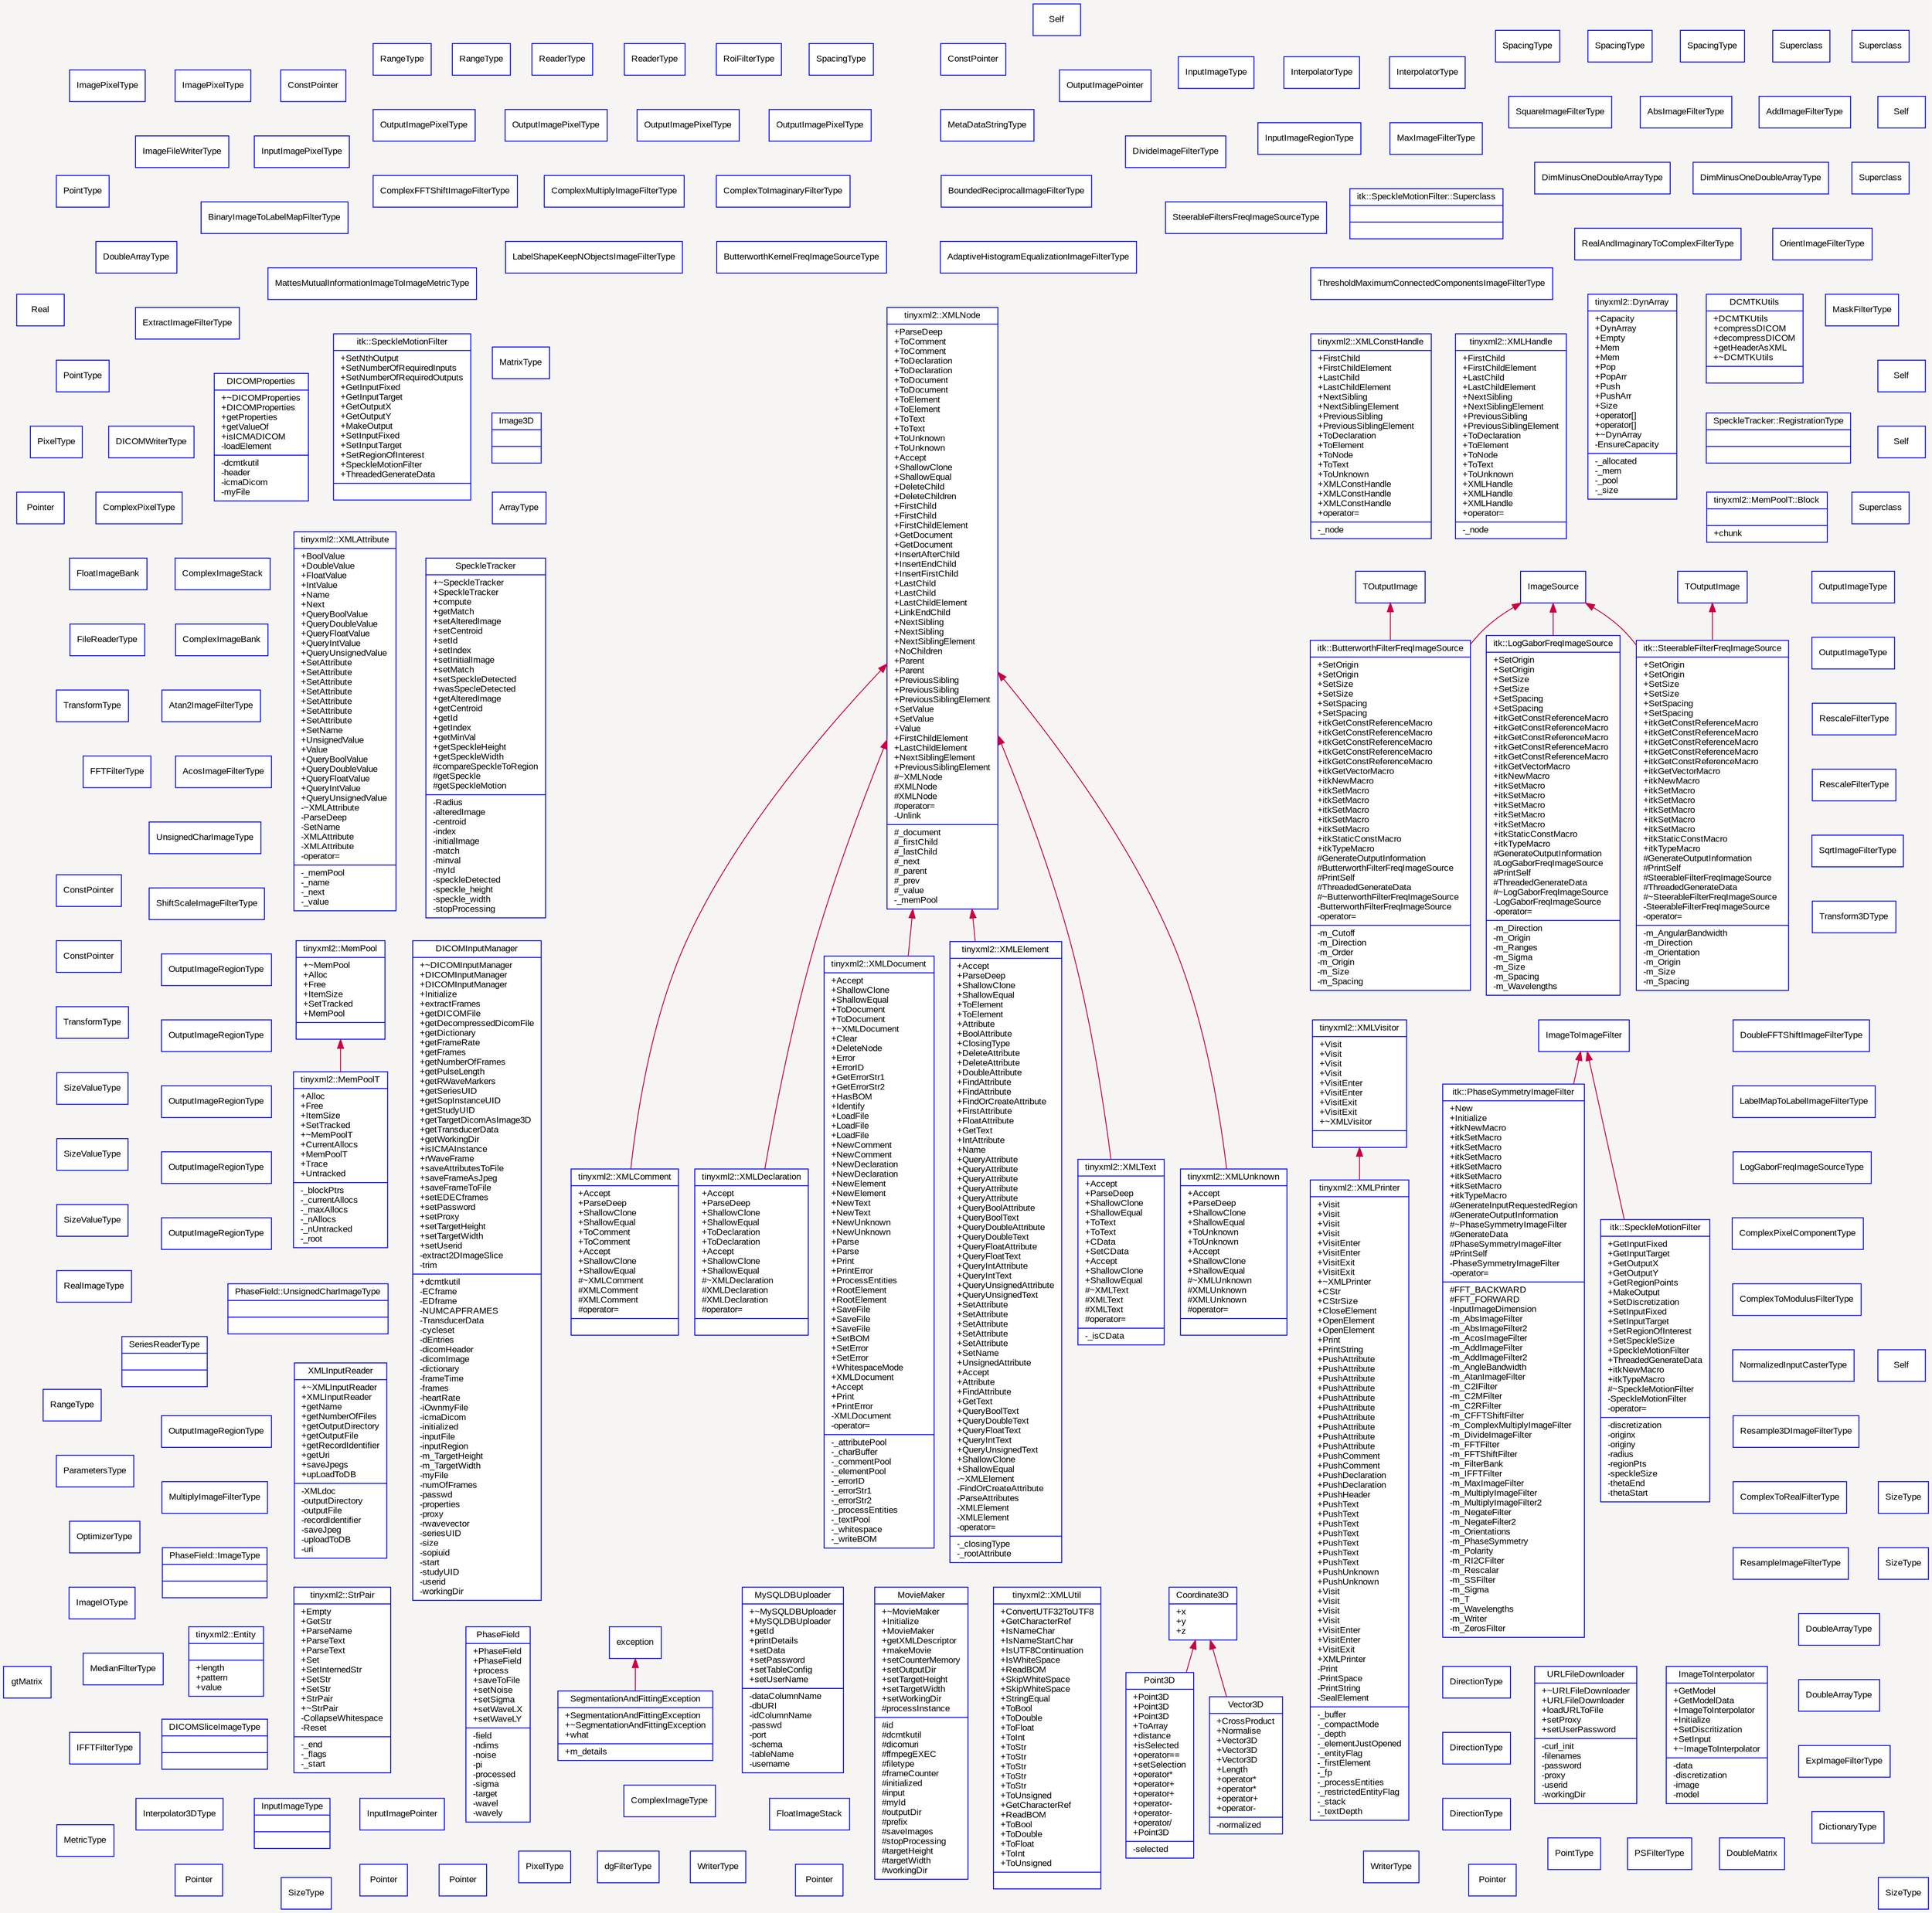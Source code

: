 digraph "" {
  graph [packmode="graph", bgcolor="#F7F5F3", fontname="Arial", fontsize="10", rankdir="BT", concentrate="true", label=""];
  node [shape="polygon", fontcolor="black", style="filled", fontname="Arial", fontsize="10", color="blue", label="", fillcolor="white", sides="4"];
  edge [fontname="Arial", fontsize="10", color="#CC0044", label=""];
  graph [bgcolor="#F7F5F3"];
  __N1 [shape="record", label="AbsImageFilterType"];
  __N2 [shape="record", label="AcosImageFilterType"];
  __N3 [shape="record", label="AdaptiveHistogramEqualizationImageFilterType"];
  __N4 [shape="record", label="AddImageFilterType"];
  __N5 [shape="record", label="ArrayType"];
  __N6 [shape="record", label="Atan2ImageFilterType"];
  __N7 [shape="record", label="BinaryImageToLabelMapFilterType"];
  __N8 [shape="record", label="{tinyxml2::MemPoolT::Block||+chunk\l}"];
  __N9 [shape="record", label="BoundedReciprocalImageFilterType"];
  __N10 [shape="record", label="{itk::ButterworthFilterFreqImageSource|+SetOrigin\l+SetOrigin\l+SetSize\l+SetSize\l+SetSpacing\l+SetSpacing\l+itkGetConstReferenceMacro\l+itkGetConstReferenceMacro\l+itkGetConstReferenceMacro\l+itkGetConstReferenceMacro\l+itkGetConstReferenceMacro\l+itkGetVectorMacro\l+itkNewMacro\l+itkSetMacro\l+itkSetMacro\l+itkSetMacro\l+itkSetMacro\l+itkSetMacro\l+itkStaticConstMacro\l+itkTypeMacro\l#GenerateOutputInformation\l#ButterworthFilterFreqImageSource\l#PrintSelf\l#ThreadedGenerateData\l#~ButterworthFilterFreqImageSource\l-ButterworthFilterFreqImageSource\l-operator=\l|-m_Cutoff\l-m_Direction\l-m_Order\l-m_Origin\l-m_Size\l-m_Spacing\l}"];
  __N11 [shape="record", label="ImageSource"];
  __N12 [shape="record", label="TOutputImage"];
  __N13 [shape="record", label="ButterworthKernelFreqImageSourceType"];
  __N14 [shape="record", label="ComplexFFTShiftImageFilterType"];
  __N15 [shape="record", label="ComplexImageBank"];
  __N16 [shape="record", label="ComplexImageStack"];
  __N17 [shape="record", label="ComplexImageType"];
  __N18 [shape="record", label="ComplexMultiplyImageFilterType"];
  __N19 [shape="record", label="ComplexPixelComponentType"];
  __N20 [shape="record", label="ComplexPixelType"];
  __N21 [shape="record", label="ComplexToImaginaryFilterType"];
  __N22 [shape="record", label="ComplexToModulusFilterType"];
  __N23 [shape="record", label="ComplexToRealFilterType"];
  __N24 [shape="record", label="ConstPointer"];
  __N25 [shape="record", label="ConstPointer"];
  __N26 [shape="record", label="ConstPointer"];
  __N27 [shape="record", label="ConstPointer"];
  __N28 [shape="record", label="{Coordinate3D|+operator<\l+operator==\l+operator>\l#Coordinate3D\l#Coordinate3D\l|+x\l+y\l+z\l}"];
  __N29 [shape="record", label="{Point3D|+Point3D\l+Point3D\l+Point3D\l+ToArray\l+distance\l+isSelected\l+operator==\l+setSelection\l+operator*\l+operator+\l+operator+\l+operator-\l+operator-\l+operator/\l+Point3D\l|-selected\l}"];
  __N30 [shape="record", label="{Vector3D|+CrossProduct\l+Normalise\l+Vector3D\l+Vector3D\l+Vector3D\l+Length\l+operator*\l+operator*\l+operator+\l+operator-\l|-normalized\l}"];
  __N31 [shape="record", label="{DCMTKUtils|+DCMTKUtils\l+compressDICOM\l+decompressDICOM\l+getHeaderAsXML\l+~DCMTKUtils\l|}"];
  __N32 [shape="record", label="{DICOMInputManager|+~DICOMInputManager\l+DICOMInputManager\l+DICOMInputManager\l+Initialize\l+extractFrames\l+getDICOMFile\l+getDecompressedDicomFile\l+getDictionary\l+getFrameRate\l+getFrames\l+getNumberOfFrames\l+getPulseLength\l+getRWaveMarkers\l+getSeriesUID\l+getSopInstanceUID\l+getStudyUID\l+getTargetDicomAsImage3D\l+getTransducerData\l+getWorkingDir\l+isICMAInstance\l+rWaveFrame\l+saveAttributesToFile\l+saveFrameAsJpeg\l+saveFrameToFile\l+setEDECframes\l+setPassword\l+setProxy\l+setTargetHeight\l+setTargetWidth\l+setUserid\l-extract2DImageSlice\l-trim\l|+dcmtkutil\l-ECframe\l-EDframe\l-NUMCAPFRAMES\l-TransducerData\l-cycleset\l-dEntries\l-dicomHeader\l-dicomImage\l-dictionary\l-frameTime\l-frames\l-heartRate\l-iOwnmyFile\l-icmaDicom\l-initialized\l-inputFile\l-inputRegion\l-m_TargetHeight\l-m_TargetWidth\l-myFile\l-numOfFrames\l-passwd\l-properties\l-proxy\l-rwavevector\l-seriesUID\l-size\l-sopiuid\l-start\l-studyUID\l-userid\l-workingDir\l}"];
  __N33 [shape="record", label="{DICOMProperties|+~DICOMProperties\l+DICOMProperties\l+getProperties\l+getValueOf\l+isICMADICOM\l-loadElement\l|-dcmtkutil\l-header\l-icmaDicom\l-myFile\l}"];
  __N34 [shape="record", label="{DICOMSliceImageType||}"];
  __N35 [shape="record", label="DICOMWriterType"];
  __N36 [shape="record", label="DictionaryType"];
  __N37 [shape="record", label="DimMinusOneDoubleArrayType"];
  __N38 [shape="record", label="DimMinusOneDoubleArrayType"];
  __N39 [shape="record", label="DirectionType"];
  __N40 [shape="record", label="DirectionType"];
  __N41 [shape="record", label="DirectionType"];
  __N42 [shape="record", label="DivideImageFilterType"];
  __N43 [shape="record", label="DoubleArrayType"];
  __N44 [shape="record", label="DoubleArrayType"];
  __N45 [shape="record", label="DoubleArrayType"];
  __N46 [shape="record", label="DoubleFFTShiftImageFilterType"];
  __N47 [shape="record", label="DoubleMatrix"];
  __N48 [shape="record", label="{tinyxml2::DynArray|+Capacity\l+DynArray\l+Empty\l+Mem\l+Mem\l+Pop\l+PopArr\l+Push\l+PushArr\l+Size\l+operator[]\l+operator[]\l+~DynArray\l-EnsureCapacity\l|-_allocated\l-_mem\l-_pool\l-_size\l}"];
  __N49 [shape="record", label="{tinyxml2::Entity||+length\l+pattern\l+value\l}"];
  __N50 [shape="record", label="ExpImageFilterType"];
  __N51 [shape="record", label="ExtractImageFilterType"];
  __N52 [shape="record", label="FFTFilterType"];
  __N53 [shape="record", label="FileReaderType"];
  __N54 [shape="record", label="FloatImageBank"];
  __N55 [shape="record", label="FloatImageStack"];
  __N56 [shape="record", label="IFFTFilterType"];
  __N57 [shape="record", label="{Image3D||}"];
  __N58 [shape="record", label="ImageFileWriterType"];
  __N59 [shape="record", label="ImageIOType"];
  __N60 [shape="record", label="ImagePixelType"];
  __N61 [shape="record", label="ImagePixelType"];
  __N62 [shape="record", label="{ImageToInterpolator|+GetModel\l+GetModelData\l+ImageToInterpolator\l+Initialize\l+SetDiscritization\l+SetInput\l+~ImageToInterpolator\l|-data\l-discretization\l-image\l-model\l}"];
  __N63 [shape="record", label="{PhaseField::ImageType||}"];
  __N64 [shape="record", label="InputImagePixelType"];
  __N65 [shape="record", label="InputImagePointer"];
  __N66 [shape="record", label="InputImageRegionType"];
  __N67 [shape="record", label="{InputImageType||}"];
  __N68 [shape="record", label="InputImageType"];
  __N69 [shape="record", label="Interpolator3DType"];
  __N70 [shape="record", label="InterpolatorType"];
  __N71 [shape="record", label="InterpolatorType"];
  __N72 [shape="record", label="LabelMapToLabelImageFilterType"];
  __N73 [shape="record", label="LabelShapeKeepNObjectsImageFilterType"];
  __N74 [shape="record", label="{itk::LogGaborFreqImageSource|+SetOrigin\l+SetOrigin\l+SetSize\l+SetSize\l+SetSpacing\l+SetSpacing\l+itkGetConstReferenceMacro\l+itkGetConstReferenceMacro\l+itkGetConstReferenceMacro\l+itkGetConstReferenceMacro\l+itkGetConstReferenceMacro\l+itkGetVectorMacro\l+itkNewMacro\l+itkSetMacro\l+itkSetMacro\l+itkSetMacro\l+itkSetMacro\l+itkSetMacro\l+itkStaticConstMacro\l+itkTypeMacro\l#GenerateOutputInformation\l#LogGaborFreqImageSource\l#PrintSelf\l#ThreadedGenerateData\l#~LogGaborFreqImageSource\l-LogGaborFreqImageSource\l-operator=\l|-m_Direction\l-m_Origin\l-m_Ranges\l-m_Sigma\l-m_Size\l-m_Spacing\l-m_Wavelengths\l}"];
  __N75 [shape="record", label="LogGaborFreqImageSourceType"];
  __N76 [shape="record", label="MaskFilterType"];
  __N77 [shape="record", label="MatrixType"];
  __N78 [shape="record", label="MattesMutualInformationImageToImageMetricType"];
  __N79 [shape="record", label="MaxImageFilterType"];
  __N80 [shape="record", label="MedianFilterType"];
  __N81 [shape="record", label="{tinyxml2::MemPool|+~MemPool\l+Alloc\l+Free\l+ItemSize\l+SetTracked\l+MemPool\l|}"];
  __N82 [shape="record", label="{tinyxml2::MemPoolT|+Alloc\l+Free\l+ItemSize\l+SetTracked\l+~MemPoolT\l+CurrentAllocs\l+MemPoolT\l+Trace\l+Untracked\l|-_blockPtrs\l-_currentAllocs\l-_maxAllocs\l-_nAllocs\l-_nUntracked\l-_root\l}"];
  __N83 [shape="record", label="MetaDataStringType"];
  __N84 [shape="record", label="MetricType"];
  __N85 [shape="record", label="{MovieMaker|+~MovieMaker\l+Initialize\l+MovieMaker\l+getXMLDescriptor\l+makeMovie\l+setCounterMemory\l+setOutputDir\l+setTargetHeight\l+setTargetWidth\l+setWorkingDir\l#processInstance\l|#id\l#dcmtkutil\l#dicomuri\l#ffmpegEXEC\l#filetype\l#frameCounter\l#initialized\l#input\l#myId\l#outputDir\l#prefix\l#saveImages\l#stopProcessing\l#targetHeight\l#targetWidth\l#workingDir\l}"];
  __N86 [shape="record", label="MultiplyImageFilterType"];
  __N87 [shape="record", label="{MySQLDBUploader|+~MySQLDBUploader\l+MySQLDBUploader\l+getId\l+printDetails\l+setData\l+setPassword\l+setTableConfig\l+setUserName\l|-dataColumnName\l-dbURI\l-idColumnName\l-passwd\l-port\l-schema\l-tableName\l-username\l}"];
  __N88 [shape="record", label="NormalizedInputCasterType"];
  __N89 [shape="record", label="OptimizerType"];
  __N90 [shape="record", label="OrientImageFilterType"];
  __N91 [shape="record", label="OutputImagePixelType"];
  __N92 [shape="record", label="OutputImagePixelType"];
  __N93 [shape="record", label="OutputImagePixelType"];
  __N94 [shape="record", label="OutputImagePixelType"];
  __N95 [shape="record", label="OutputImagePointer"];
  __N96 [shape="record", label="OutputImageRegionType"];
  __N97 [shape="record", label="OutputImageRegionType"];
  __N98 [shape="record", label="OutputImageRegionType"];
  __N99 [shape="record", label="OutputImageRegionType"];
  __N100 [shape="record", label="OutputImageRegionType"];
  __N101 [shape="record", label="OutputImageRegionType"];
  __N102 [shape="record", label="OutputImageType"];
  __N103 [shape="record", label="OutputImageType"];
  __N104 [shape="record", label="PSFilterType"];
  __N105 [shape="record", label="ParametersType"];
  __N106 [shape="record", label="{PhaseField|+PhaseField\l+PhaseField\l+process\l+saveToFile\l+setNoise\l+setSigma\l+setWaveLX\l+setWaveLY\l|-field\l-ndims\l-noise\l-pi\l-processed\l-sigma\l-target\l-wavel\l-wavely\l}"];
  __N107 [shape="record", label="{itk::PhaseSymmetryImageFilter|+New\l+Initialize\l+itkNewMacro\l+itkSetMacro\l+itkSetMacro\l+itkSetMacro\l+itkSetMacro\l+itkSetMacro\l+itkSetMacro\l+itkTypeMacro\l#GenerateInputRequestedRegion\l#GenerateOutputInformation\l#~PhaseSymmetryImageFilter\l#GenerateData\l#PhaseSymmetryImageFilter\l#PrintSelf\l-PhaseSymmetryImageFilter\l-operator=\l|#FFT_BACKWARD\l#FFT_FORWARD\l-InputImageDimension\l-m_AbsImageFilter\l-m_AbsImageFilter2\l-m_AcosImageFilter\l-m_AddImageFilter\l-m_AddImageFilter2\l-m_AngleBandwidth\l-m_AtanImageFilter\l-m_C2IFilter\l-m_C2MFilter\l-m_C2RFilter\l-m_CFFTShiftFilter\l-m_ComplexMultiplyImageFilter\l-m_DivideImageFilter\l-m_FFTFilter\l-m_FFTShiftFilter\l-m_FilterBank\l-m_IFFTFilter\l-m_MaxImageFilter\l-m_MultiplyImageFilter\l-m_MultiplyImageFilter2\l-m_NegateFilter\l-m_NegateFilter2\l-m_Orientations\l-m_PhaseSymmetry\l-m_Polarity\l-m_RI2CFilter\l-m_Rescalar\l-m_SSFilter\l-m_Sigma\l-m_T\l-m_Wavelengths\l-m_Writer\l-m_ZerosFilter\l}"];
  __N108 [shape="record", label="ImageToImageFilter"];
  __N109 [shape="record", label="PixelType"];
  __N110 [shape="record", label="PixelType"];
  __N111 [shape="record", label="PointType"];
  __N112 [shape="record", label="PointType"];
  __N113 [shape="record", label="PointType"];
  __N114 [shape="record", label="Pointer"];
  __N115 [shape="record", label="Pointer"];
  __N116 [shape="record", label="Pointer"];
  __N117 [shape="record", label="Pointer"];
  __N118 [shape="record", label="Pointer"];
  __N119 [shape="record", label="Pointer"];
  __N120 [shape="record", label="RangeType"];
  __N121 [shape="record", label="RangeType"];
  __N122 [shape="record", label="RangeType"];
  __N123 [shape="record", label="ReaderType"];
  __N124 [shape="record", label="ReaderType"];
  __N125 [shape="record", label="Real"];
  __N126 [shape="record", label="RealAndImaginaryToComplexFilterType"];
  __N127 [shape="record", label="RealImageType"];
  __N128 [shape="record", label="{SpeckleTracker::RegistrationType||}"];
  __N129 [shape="record", label="Resample3DImageFilterType"];
  __N130 [shape="record", label="ResampleImageFilterType"];
  __N131 [shape="record", label="RescaleFilterType"];
  __N132 [shape="record", label="RescaleFilterType"];
  __N133 [shape="record", label="RoiFilterType"];
  __N134 [shape="record", label="{SegmentationAndFittingException|+SegmentationAndFittingException\l+~SegmentationAndFittingException\l+what\l|+m_details\l}"];
  __N135 [shape="record", label="exception"];
  __N136 [shape="record", label="Self"];
  __N137 [shape="record", label="Self"];
  __N138 [shape="record", label="Self"];
  __N139 [shape="record", label="Self"];
  __N140 [shape="record", label="Self"];
  __N141 [shape="record", label="{SeriesReaderType||}"];
  __N142 [shape="record", label="ShiftScaleImageFilterType"];
  __N143 [shape="record", label="SizeType"];
  __N144 [shape="record", label="SizeType"];
  __N145 [shape="record", label="SizeType"];
  __N146 [shape="record", label="SizeType"];
  __N147 [shape="record", label="SizeValueType"];
  __N148 [shape="record", label="SizeValueType"];
  __N149 [shape="record", label="SizeValueType"];
  __N150 [shape="record", label="SpacingType"];
  __N151 [shape="record", label="SpacingType"];
  __N152 [shape="record", label="SpacingType"];
  __N153 [shape="record", label="SpacingType"];
  __N154 [shape="record", label="{itk::SpeckleMotionFilter|+SetNthOutput\l+SetNumberOfRequiredInputs\l+SetNumberOfRequiredOutputs\l+GetInputFixed\l+GetInputTarget\l+GetOutputX\l+GetOutputY\l+MakeOutput\l+SetInputFixed\l+SetInputTarget\l+SetRegionOfInterest\l+SpeckleMotionFilter\l+ThreadedGenerateData\l|}"];
  __N155 [shape="record", label="{itk::SpeckleMotionFilter|+GetInputFixed\l+GetInputTarget\l+GetOutputX\l+GetOutputY\l+GetRegionPoints\l+MakeOutput\l+SetDiscretization\l+SetInputFixed\l+SetInputTarget\l+SetRegionOfInterest\l+SetSpeckleSize\l+SpeckleMotionFilter\l+ThreadedGenerateData\l+itkNewMacro\l+itkTypeMacro\l#~SpeckleMotionFilter\l-SpeckleMotionFilter\l-operator=\l|-discretization\l-originx\l-originy\l-radius\l-regionPts\l-speckleSize\l-thetaEnd\l-thetaStart\l}"];
  __N156 [shape="record", label="{SpeckleTracker|+~SpeckleTracker\l+SpeckleTracker\l+compute\l+getMatch\l+setAlteredImage\l+setCentroid\l+setId\l+setIndex\l+setInitialImage\l+setMatch\l+setSpeckleDetected\l+wasSpecleDetected\l+getAlteredImage\l+getCentroid\l+getId\l+getIndex\l+getMinVal\l+getSpeckleHeight\l+getSpeckleWidth\l#compareSpeckleToRegion\l#getSpeckle\l#getSpeckleMotion\l|-Radius\l-alteredImage\l-centroid\l-index\l-initialImage\l-match\l-minval\l-myId\l-speckleDetected\l-speckle_height\l-speckle_width\l-stopProcessing\l}"];
  __N157 [shape="record", label="SqrtImageFilterType"];
  __N158 [shape="record", label="SquareImageFilterType"];
  __N159 [shape="record", label="{itk::SteerableFilterFreqImageSource|+SetOrigin\l+SetOrigin\l+SetSize\l+SetSize\l+SetSpacing\l+SetSpacing\l+itkGetConstReferenceMacro\l+itkGetConstReferenceMacro\l+itkGetConstReferenceMacro\l+itkGetConstReferenceMacro\l+itkGetConstReferenceMacro\l+itkGetVectorMacro\l+itkNewMacro\l+itkSetMacro\l+itkSetMacro\l+itkSetMacro\l+itkSetMacro\l+itkSetMacro\l+itkStaticConstMacro\l+itkTypeMacro\l#GenerateOutputInformation\l#PrintSelf\l#SteerableFilterFreqImageSource\l#ThreadedGenerateData\l#~SteerableFilterFreqImageSource\l-SteerableFilterFreqImageSource\l-operator=\l|-m_AngularBandwidth\l-m_Direction\l-m_Orientation\l-m_Origin\l-m_Size\l-m_Spacing\l}"];
  __N160 [shape="record", label="TOutputImage"];
  __N161 [shape="record", label="SteerableFiltersFreqImageSourceType"];
  __N162 [shape="record", label="{tinyxml2::StrPair|+Empty\l+GetStr\l+ParseName\l+ParseText\l+ParseText\l+Set\l+SetInternedStr\l+SetStr\l+SetStr\l+StrPair\l+~StrPair\l-CollapseWhitespace\l-Reset\l|-_end\l-_flags\l-_start\l}"];
  __N163 [shape="record", label="Superclass"];
  __N164 [shape="record", label="Superclass"];
  __N165 [shape="record", label="Superclass"];
  __N166 [shape="record", label="{itk::SpeckleMotionFilter::Superclass||}"];
  __N167 [shape="record", label="Superclass"];
  __N168 [shape="record", label="ThresholdMaximumConnectedComponentsImageFilterType"];
  __N169 [shape="record", label="Transform3DType"];
  __N170 [shape="record", label="TransformType"];
  __N171 [shape="record", label="TransformType"];
  __N172 [shape="record", label="{URLFileDownloader|+~URLFileDownloader\l+URLFileDownloader\l+loadURLToFile\l+setProxy\l+setUserPassword\l|-curl_init\l-filenames\l-password\l-proxy\l-userid\l-workingDir\l}"];
  __N173 [shape="record", label="{PhaseField::UnsignedCharImageType||}"];
  __N174 [shape="record", label="UnsignedCharImageType"];
  __N175 [shape="record", label="WriterType"];
  __N176 [shape="record", label="WriterType"];
  __N177 [shape="record", label="{tinyxml2::XMLAttribute|+BoolValue\l+DoubleValue\l+FloatValue\l+IntValue\l+Name\l+Next\l+QueryBoolValue\l+QueryDoubleValue\l+QueryFloatValue\l+QueryIntValue\l+QueryUnsignedValue\l+SetAttribute\l+SetAttribute\l+SetAttribute\l+SetAttribute\l+SetAttribute\l+SetAttribute\l+SetAttribute\l+SetName\l+UnsignedValue\l+Value\l+QueryBoolValue\l+QueryDoubleValue\l+QueryFloatValue\l+QueryIntValue\l+QueryUnsignedValue\l-~XMLAttribute\l-ParseDeep\l-SetName\l-XMLAttribute\l-XMLAttribute\l-operator=\l|-_memPool\l-_name\l-_next\l-_value\l}"];
  __N178 [shape="record", label="{tinyxml2::XMLComment|+Accept\l+ParseDeep\l+ShallowClone\l+ShallowEqual\l+ToComment\l+ToComment\l+Accept\l+ShallowClone\l+ShallowEqual\l#~XMLComment\l#XMLComment\l#XMLComment\l#operator=\l|}"];
  __N179 [shape="record", label="{tinyxml2::XMLNode|+ParseDeep\l+ToComment\l+ToComment\l+ToDeclaration\l+ToDeclaration\l+ToDocument\l+ToDocument\l+ToElement\l+ToElement\l+ToText\l+ToText\l+ToUnknown\l+ToUnknown\l+Accept\l+ShallowClone\l+ShallowEqual\l+DeleteChild\l+DeleteChildren\l+FirstChild\l+FirstChild\l+FirstChildElement\l+GetDocument\l+GetDocument\l+InsertAfterChild\l+InsertEndChild\l+InsertFirstChild\l+LastChild\l+LastChild\l+LastChildElement\l+LinkEndChild\l+NextSibling\l+NextSibling\l+NextSiblingElement\l+NoChildren\l+Parent\l+Parent\l+PreviousSibling\l+PreviousSibling\l+PreviousSiblingElement\l+SetValue\l+SetValue\l+Value\l+FirstChildElement\l+LastChildElement\l+NextSiblingElement\l+PreviousSiblingElement\l#~XMLNode\l#XMLNode\l#XMLNode\l#operator=\l-Unlink\l|#_document\l#_firstChild\l#_lastChild\l#_next\l#_parent\l#_prev\l#_value\l-_memPool\l}"];
  __N180 [shape="record", label="{tinyxml2::XMLConstHandle|+FirstChild\l+FirstChildElement\l+LastChild\l+LastChildElement\l+NextSibling\l+NextSiblingElement\l+PreviousSibling\l+PreviousSiblingElement\l+ToDeclaration\l+ToElement\l+ToNode\l+ToText\l+ToUnknown\l+XMLConstHandle\l+XMLConstHandle\l+XMLConstHandle\l+operator=\l|-_node\l}"];
  __N181 [shape="record", label="{tinyxml2::XMLDeclaration|+Accept\l+ParseDeep\l+ShallowClone\l+ShallowEqual\l+ToDeclaration\l+ToDeclaration\l+Accept\l+ShallowClone\l+ShallowEqual\l#~XMLDeclaration\l#XMLDeclaration\l#XMLDeclaration\l#operator=\l|}"];
  __N182 [shape="record", label="{tinyxml2::XMLDocument|+Accept\l+ShallowClone\l+ShallowEqual\l+ToDocument\l+ToDocument\l+~XMLDocument\l+Clear\l+DeleteNode\l+Error\l+ErrorID\l+GetErrorStr1\l+GetErrorStr2\l+HasBOM\l+Identify\l+LoadFile\l+LoadFile\l+LoadFile\l+NewComment\l+NewComment\l+NewDeclaration\l+NewDeclaration\l+NewElement\l+NewElement\l+NewText\l+NewText\l+NewUnknown\l+NewUnknown\l+Parse\l+Parse\l+Print\l+PrintError\l+ProcessEntities\l+RootElement\l+RootElement\l+SaveFile\l+SaveFile\l+SaveFile\l+SetBOM\l+SetError\l+SetError\l+WhitespaceMode\l+XMLDocument\l+Accept\l+Print\l+PrintError\l-XMLDocument\l-operator=\l|-_attributePool\l-_charBuffer\l-_commentPool\l-_elementPool\l-_errorID\l-_errorStr1\l-_errorStr2\l-_processEntities\l-_textPool\l-_whitespace\l-_writeBOM\l}"];
  __N183 [shape="record", label="{tinyxml2::XMLElement|+Accept\l+ParseDeep\l+ShallowClone\l+ShallowEqual\l+ToElement\l+ToElement\l+Attribute\l+BoolAttribute\l+ClosingType\l+DeleteAttribute\l+DeleteAttribute\l+DoubleAttribute\l+FindAttribute\l+FindAttribute\l+FindOrCreateAttribute\l+FirstAttribute\l+FloatAttribute\l+GetText\l+IntAttribute\l+Name\l+QueryAttribute\l+QueryAttribute\l+QueryAttribute\l+QueryAttribute\l+QueryAttribute\l+QueryBoolAttribute\l+QueryBoolText\l+QueryDoubleAttribute\l+QueryDoubleText\l+QueryFloatAttribute\l+QueryFloatText\l+QueryIntAttribute\l+QueryIntText\l+QueryUnsignedAttribute\l+QueryUnsignedText\l+SetAttribute\l+SetAttribute\l+SetAttribute\l+SetAttribute\l+SetAttribute\l+SetName\l+UnsignedAttribute\l+Accept\l+Attribute\l+FindAttribute\l+GetText\l+QueryBoolText\l+QueryDoubleText\l+QueryFloatText\l+QueryIntText\l+QueryUnsignedText\l+ShallowClone\l+ShallowEqual\l-~XMLElement\l-FindOrCreateAttribute\l-ParseAttributes\l-XMLElement\l-XMLElement\l-operator=\l|-_closingType\l-_rootAttribute\l}"];
  __N184 [shape="record", label="{tinyxml2::XMLHandle|+FirstChild\l+FirstChildElement\l+LastChild\l+LastChildElement\l+NextSibling\l+NextSiblingElement\l+PreviousSibling\l+PreviousSiblingElement\l+ToDeclaration\l+ToElement\l+ToNode\l+ToText\l+ToUnknown\l+XMLHandle\l+XMLHandle\l+XMLHandle\l+operator=\l|-_node\l}"];
  __N185 [shape="record", label="{XMLInputReader|+~XMLInputReader\l+XMLInputReader\l+getName\l+getNumberOfFiles\l+getOutputDirectory\l+getOutputFile\l+getRecordIdentifier\l+getUri\l+saveJpegs\l+upLoadToDB\l|-XMLdoc\l-outputDirectory\l-outputFile\l-recordIdentifier\l-saveJpeg\l-uploadToDB\l-uri\l}"];
  __N186 [shape="record", label="{tinyxml2::XMLPrinter|+Visit\l+Visit\l+Visit\l+Visit\l+VisitEnter\l+VisitEnter\l+VisitExit\l+VisitExit\l+~XMLPrinter\l+CStr\l+CStrSize\l+CloseElement\l+OpenElement\l+OpenElement\l+Print\l+PrintString\l+PushAttribute\l+PushAttribute\l+PushAttribute\l+PushAttribute\l+PushAttribute\l+PushAttribute\l+PushAttribute\l+PushAttribute\l+PushAttribute\l+PushAttribute\l+PushComment\l+PushComment\l+PushDeclaration\l+PushDeclaration\l+PushHeader\l+PushText\l+PushText\l+PushText\l+PushText\l+PushText\l+PushText\l+PushText\l+PushUnknown\l+PushUnknown\l+Visit\l+Visit\l+Visit\l+Visit\l+VisitEnter\l+VisitEnter\l+VisitExit\l+XMLPrinter\l-Print\l-PrintSpace\l-PrintString\l-SealElement\l|-_buffer\l-_compactMode\l-_depth\l-_elementJustOpened\l-_entityFlag\l-_firstElement\l-_fp\l-_processEntities\l-_restrictedEntityFlag\l-_stack\l-_textDepth\l}"];
  __N187 [shape="record", label="{tinyxml2::XMLVisitor|+Visit\l+Visit\l+Visit\l+Visit\l+VisitEnter\l+VisitEnter\l+VisitExit\l+VisitExit\l+~XMLVisitor\l|}"];
  __N188 [shape="record", label="{tinyxml2::XMLText|+Accept\l+ParseDeep\l+ShallowClone\l+ShallowEqual\l+ToText\l+ToText\l+CData\l+SetCData\l+Accept\l+ShallowClone\l+ShallowEqual\l#~XMLText\l#XMLText\l#XMLText\l#operator=\l|-_isCData\l}"];
  __N189 [shape="record", label="{tinyxml2::XMLUnknown|+Accept\l+ParseDeep\l+ShallowClone\l+ShallowEqual\l+ToUnknown\l+ToUnknown\l+Accept\l+ShallowClone\l+ShallowEqual\l#~XMLUnknown\l#XMLUnknown\l#XMLUnknown\l#operator=\l|}"];
  __N190 [shape="record", label="{tinyxml2::XMLUtil|+ConvertUTF32ToUTF8\l+GetCharacterRef\l+IsNameChar\l+IsNameStartChar\l+IsUTF8Continuation\l+IsWhiteSpace\l+ReadBOM\l+SkipWhiteSpace\l+SkipWhiteSpace\l+StringEqual\l+ToBool\l+ToDouble\l+ToFloat\l+ToInt\l+ToStr\l+ToStr\l+ToStr\l+ToStr\l+ToStr\l+ToUnsigned\l+GetCharacterRef\l+ReadBOM\l+ToBool\l+ToDouble\l+ToFloat\l+ToInt\l+ToUnsigned\l|}"];
  __N191 [shape="record", label="dgFilterType"];
  __N192 [shape="record", label="gtMatrix"];
  __N10 -> __N11;
  __N10 -> __N12;
  __N29 -> __N28;
  __N30 -> __N28;
  __N74 -> __N11;
  __N82 -> __N81;
  __N107 -> __N108;
  __N134 -> __N135;
  __N155 -> __N108;
  __N159 -> __N11;
  __N159 -> __N160;
  __N178 -> __N179;
  __N181 -> __N179;
  __N182 -> __N179;
  __N183 -> __N179;
  __N186 -> __N187;
  __N188 -> __N179;
  __N189 -> __N179;
}
